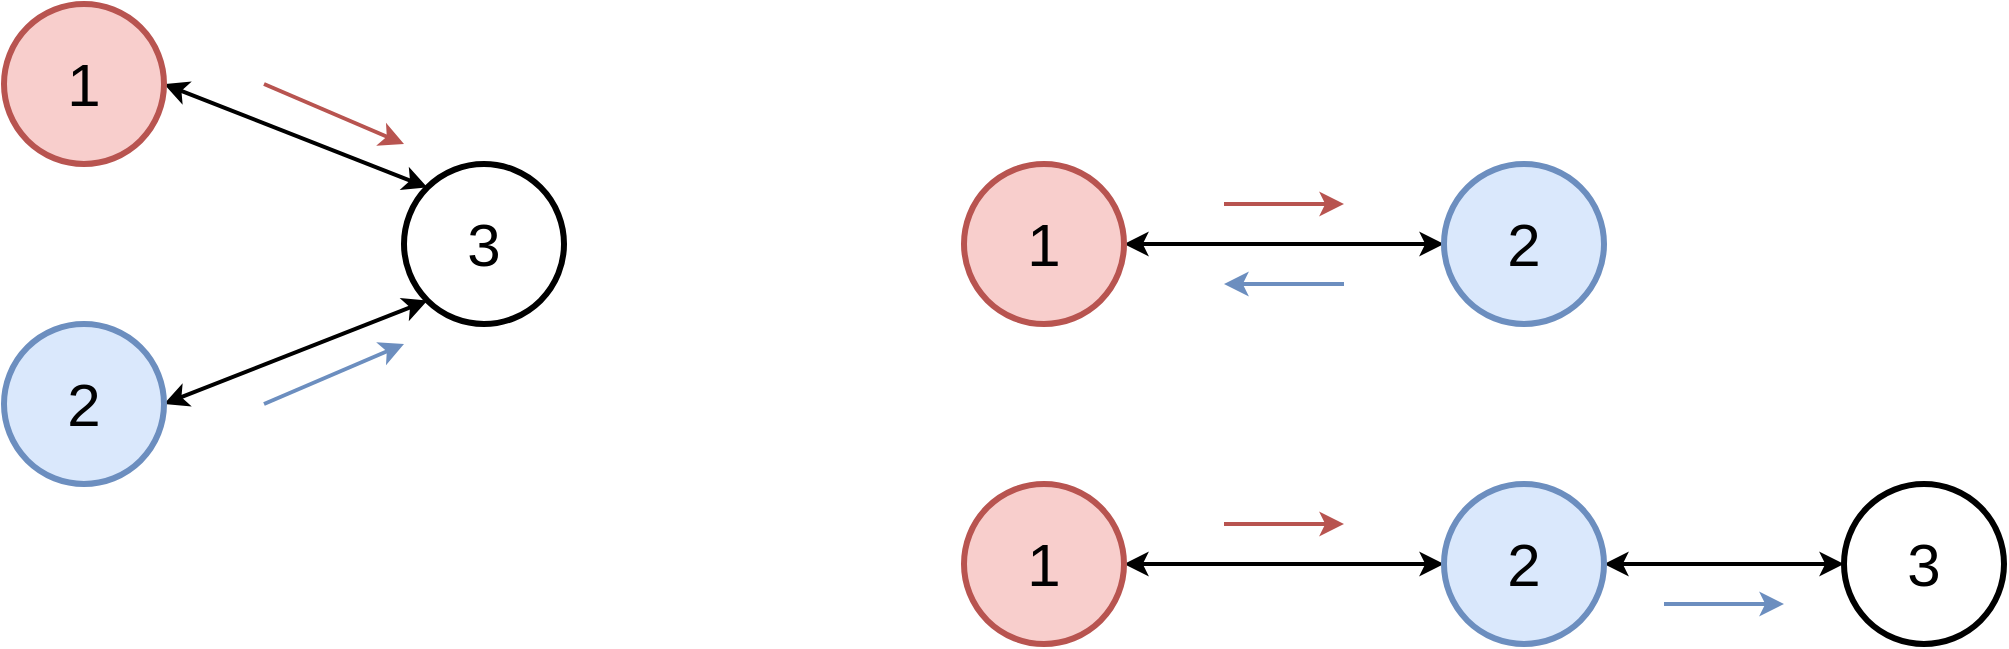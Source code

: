 <mxfile version="19.0.3" type="device"><diagram id="ugw_LctMLjul2RNCZ3pu" name="Page-1"><mxGraphModel dx="1678" dy="935" grid="1" gridSize="10" guides="1" tooltips="1" connect="1" arrows="1" fold="1" page="0" pageScale="1" pageWidth="850" pageHeight="1100" math="0" shadow="0"><root><mxCell id="0"/><mxCell id="1" parent="0"/><mxCell id="MfrdAKebPfiUkNVf826N-5" style="edgeStyle=none;rounded=0;orthogonalLoop=1;jettySize=auto;html=1;exitX=1;exitY=0.5;exitDx=0;exitDy=0;entryX=0;entryY=0;entryDx=0;entryDy=0;fontSize=30;strokeWidth=2;startArrow=classic;startFill=1;" edge="1" parent="1" source="MfrdAKebPfiUkNVf826N-1" target="MfrdAKebPfiUkNVf826N-2"><mxGeometry relative="1" as="geometry"/></mxCell><mxCell id="MfrdAKebPfiUkNVf826N-1" value="1" style="ellipse;whiteSpace=wrap;html=1;aspect=fixed;fillColor=#f8cecc;strokeColor=#b85450;fontSize=30;strokeWidth=3;" vertex="1" parent="1"><mxGeometry x="160" y="160" width="80" height="80" as="geometry"/></mxCell><mxCell id="MfrdAKebPfiUkNVf826N-2" value="3" style="ellipse;whiteSpace=wrap;html=1;aspect=fixed;fontSize=30;strokeWidth=3;" vertex="1" parent="1"><mxGeometry x="360" y="240" width="80" height="80" as="geometry"/></mxCell><mxCell id="MfrdAKebPfiUkNVf826N-4" style="rounded=0;orthogonalLoop=1;jettySize=auto;html=1;exitX=1;exitY=0.5;exitDx=0;exitDy=0;entryX=0;entryY=1;entryDx=0;entryDy=0;fontSize=30;strokeWidth=2;startArrow=classic;startFill=1;" edge="1" parent="1" source="MfrdAKebPfiUkNVf826N-3" target="MfrdAKebPfiUkNVf826N-2"><mxGeometry relative="1" as="geometry"/></mxCell><mxCell id="MfrdAKebPfiUkNVf826N-3" value="2" style="ellipse;whiteSpace=wrap;html=1;aspect=fixed;fillColor=#dae8fc;strokeColor=#6c8ebf;fontSize=30;strokeWidth=3;" vertex="1" parent="1"><mxGeometry x="160" y="320" width="80" height="80" as="geometry"/></mxCell><mxCell id="MfrdAKebPfiUkNVf826N-8" style="edgeStyle=none;rounded=0;orthogonalLoop=1;jettySize=auto;html=1;exitX=1;exitY=0.5;exitDx=0;exitDy=0;entryX=0;entryY=0.5;entryDx=0;entryDy=0;fontSize=30;strokeWidth=2;startArrow=classic;startFill=1;" edge="1" parent="1" source="MfrdAKebPfiUkNVf826N-6" target="MfrdAKebPfiUkNVf826N-7"><mxGeometry relative="1" as="geometry"/></mxCell><mxCell id="MfrdAKebPfiUkNVf826N-6" value="1" style="ellipse;whiteSpace=wrap;html=1;aspect=fixed;fillColor=#f8cecc;strokeColor=#b85450;fontSize=30;strokeWidth=3;" vertex="1" parent="1"><mxGeometry x="640" y="240" width="80" height="80" as="geometry"/></mxCell><mxCell id="MfrdAKebPfiUkNVf826N-7" value="2" style="ellipse;whiteSpace=wrap;html=1;aspect=fixed;fillColor=#dae8fc;strokeColor=#6c8ebf;fontSize=30;strokeWidth=3;" vertex="1" parent="1"><mxGeometry x="880" y="240" width="80" height="80" as="geometry"/></mxCell><mxCell id="MfrdAKebPfiUkNVf826N-9" value="" style="endArrow=classic;html=1;rounded=0;fontSize=30;strokeWidth=2;fillColor=#dae8fc;strokeColor=#6c8ebf;" edge="1" parent="1"><mxGeometry width="50" height="50" relative="1" as="geometry"><mxPoint x="290" y="360" as="sourcePoint"/><mxPoint x="360" y="330" as="targetPoint"/></mxGeometry></mxCell><mxCell id="MfrdAKebPfiUkNVf826N-10" value="" style="endArrow=classic;html=1;rounded=0;fontSize=30;strokeWidth=2;fillColor=#f8cecc;strokeColor=#b85450;" edge="1" parent="1"><mxGeometry width="50" height="50" relative="1" as="geometry"><mxPoint x="290" y="200" as="sourcePoint"/><mxPoint x="360" y="230" as="targetPoint"/></mxGeometry></mxCell><mxCell id="MfrdAKebPfiUkNVf826N-11" value="" style="endArrow=classic;html=1;rounded=0;fontSize=30;strokeWidth=2;fillColor=#f8cecc;strokeColor=#b85450;" edge="1" parent="1"><mxGeometry width="50" height="50" relative="1" as="geometry"><mxPoint x="770" y="260" as="sourcePoint"/><mxPoint x="830" y="260" as="targetPoint"/></mxGeometry></mxCell><mxCell id="MfrdAKebPfiUkNVf826N-12" value="" style="endArrow=none;html=1;rounded=0;fontSize=30;strokeWidth=2;fillColor=#dae8fc;strokeColor=#6c8ebf;startArrow=classic;startFill=1;endFill=0;" edge="1" parent="1"><mxGeometry width="50" height="50" relative="1" as="geometry"><mxPoint x="770" y="300" as="sourcePoint"/><mxPoint x="830" y="300" as="targetPoint"/></mxGeometry></mxCell><mxCell id="MfrdAKebPfiUkNVf826N-13" style="edgeStyle=none;rounded=0;orthogonalLoop=1;jettySize=auto;html=1;exitX=1;exitY=0.5;exitDx=0;exitDy=0;entryX=0;entryY=0.5;entryDx=0;entryDy=0;fontSize=30;strokeWidth=2;startArrow=classic;startFill=1;" edge="1" parent="1" source="MfrdAKebPfiUkNVf826N-14" target="MfrdAKebPfiUkNVf826N-15"><mxGeometry relative="1" as="geometry"/></mxCell><mxCell id="MfrdAKebPfiUkNVf826N-14" value="1" style="ellipse;whiteSpace=wrap;html=1;aspect=fixed;fillColor=#f8cecc;strokeColor=#b85450;fontSize=30;strokeWidth=3;" vertex="1" parent="1"><mxGeometry x="640" y="400" width="80" height="80" as="geometry"/></mxCell><mxCell id="MfrdAKebPfiUkNVf826N-20" style="edgeStyle=none;rounded=0;orthogonalLoop=1;jettySize=auto;html=1;exitX=1;exitY=0.5;exitDx=0;exitDy=0;entryX=0;entryY=0.5;entryDx=0;entryDy=0;fontSize=30;startArrow=classic;startFill=1;endArrow=classic;endFill=1;strokeWidth=2;" edge="1" parent="1" source="MfrdAKebPfiUkNVf826N-15" target="MfrdAKebPfiUkNVf826N-19"><mxGeometry relative="1" as="geometry"/></mxCell><mxCell id="MfrdAKebPfiUkNVf826N-15" value="2" style="ellipse;whiteSpace=wrap;html=1;aspect=fixed;fillColor=#dae8fc;strokeColor=#6c8ebf;fontSize=30;strokeWidth=3;" vertex="1" parent="1"><mxGeometry x="880" y="400" width="80" height="80" as="geometry"/></mxCell><mxCell id="MfrdAKebPfiUkNVf826N-16" value="" style="endArrow=classic;html=1;rounded=0;fontSize=30;strokeWidth=2;fillColor=#f8cecc;strokeColor=#b85450;" edge="1" parent="1"><mxGeometry width="50" height="50" relative="1" as="geometry"><mxPoint x="770" y="420" as="sourcePoint"/><mxPoint x="830" y="420" as="targetPoint"/></mxGeometry></mxCell><mxCell id="MfrdAKebPfiUkNVf826N-17" value="" style="endArrow=classic;html=1;rounded=0;fontSize=30;strokeWidth=2;fillColor=#dae8fc;strokeColor=#6c8ebf;startArrow=none;startFill=0;endFill=1;" edge="1" parent="1"><mxGeometry width="50" height="50" relative="1" as="geometry"><mxPoint x="990" y="460" as="sourcePoint"/><mxPoint x="1050" y="460" as="targetPoint"/></mxGeometry></mxCell><mxCell id="MfrdAKebPfiUkNVf826N-19" value="3" style="ellipse;whiteSpace=wrap;html=1;aspect=fixed;fontSize=30;strokeWidth=3;" vertex="1" parent="1"><mxGeometry x="1080" y="400" width="80" height="80" as="geometry"/></mxCell></root></mxGraphModel></diagram></mxfile>